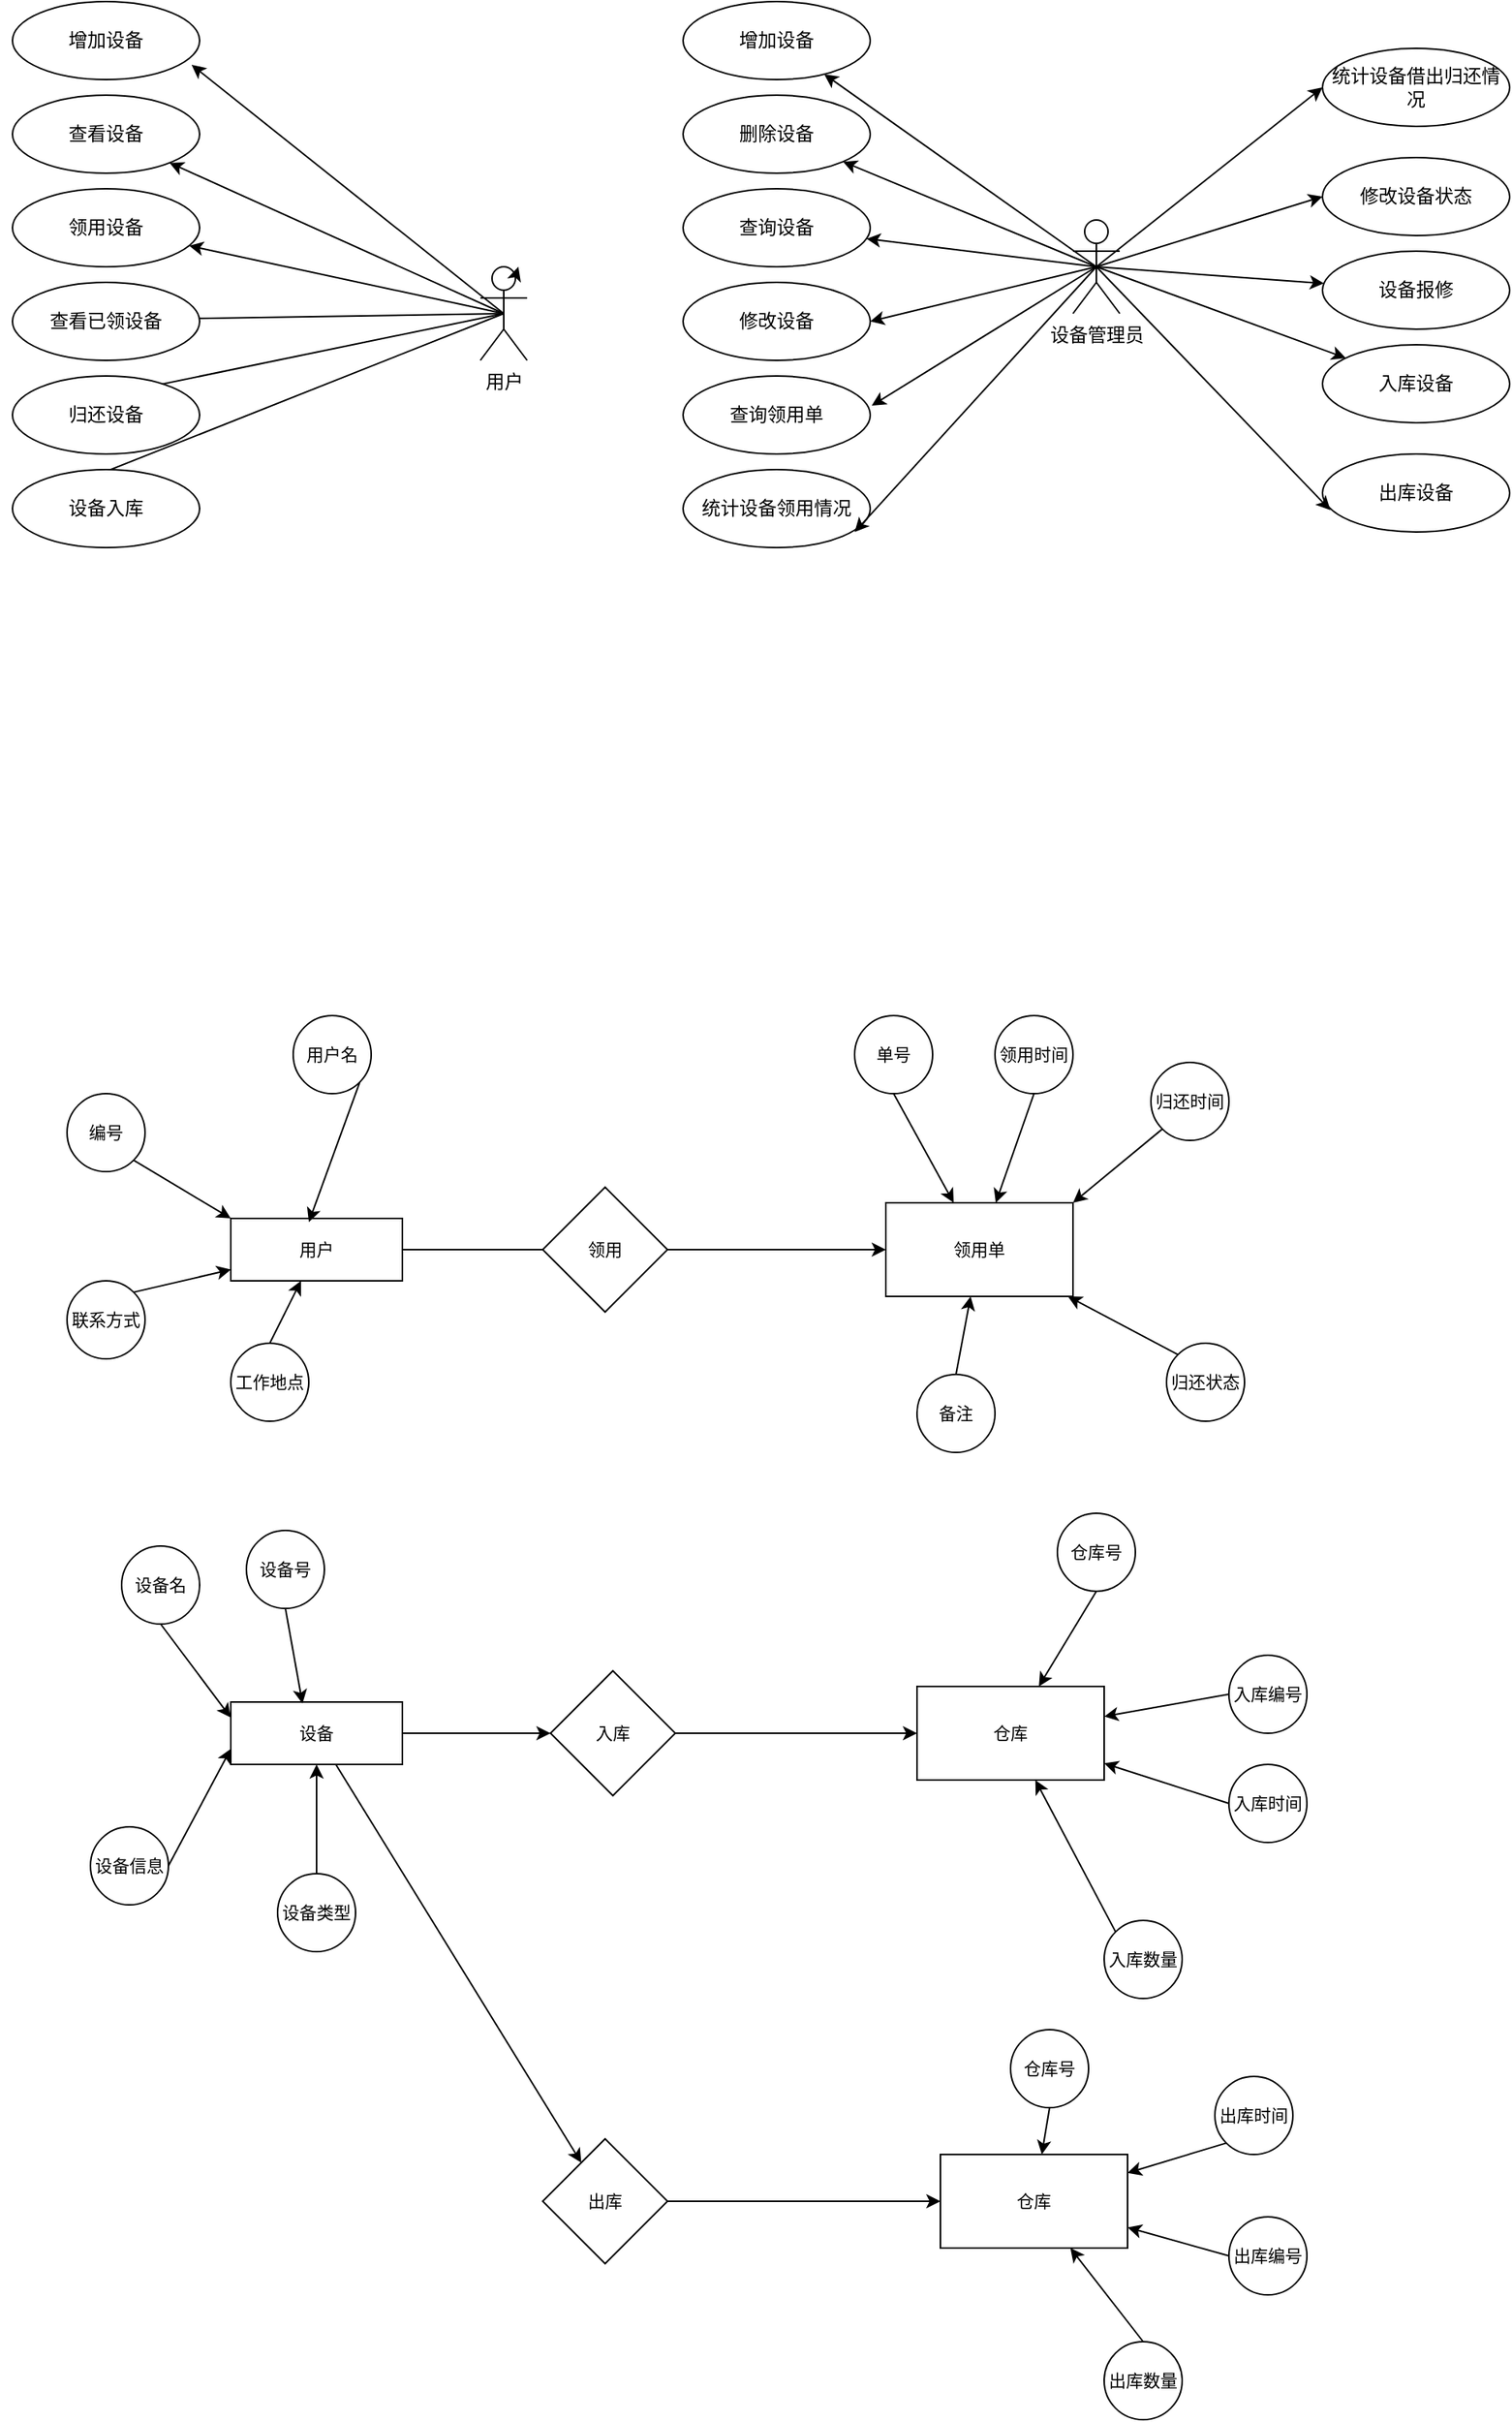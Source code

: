 <mxfile version="22.1.5" type="github">
  <diagram name="第 1 页" id="geruV1bZQygGnpr4ks1A">
    <mxGraphModel dx="1386" dy="793" grid="1" gridSize="10" guides="1" tooltips="1" connect="1" arrows="1" fold="1" page="1" pageScale="1" pageWidth="827" pageHeight="1169" math="0" shadow="0">
      <root>
        <mxCell id="0" />
        <mxCell id="1" parent="0" />
        <mxCell id="Jr12CfgenFt3vquBwJLs-17" value="增加设备" style="ellipse;whiteSpace=wrap;html=1;" vertex="1" parent="1">
          <mxGeometry x="420" y="150" width="120" height="50" as="geometry" />
        </mxCell>
        <mxCell id="Jr12CfgenFt3vquBwJLs-77" style="edgeStyle=none;shape=connector;rounded=0;orthogonalLoop=1;jettySize=auto;html=1;exitX=0.5;exitY=0.5;exitDx=0;exitDy=0;exitPerimeter=0;labelBackgroundColor=default;strokeColor=default;align=center;verticalAlign=middle;fontFamily=Helvetica;fontSize=11;fontColor=default;endArrow=classic;" edge="1" parent="1" source="Jr12CfgenFt3vquBwJLs-14" target="Jr12CfgenFt3vquBwJLs-30">
          <mxGeometry relative="1" as="geometry" />
        </mxCell>
        <mxCell id="Jr12CfgenFt3vquBwJLs-78" style="edgeStyle=none;shape=connector;rounded=0;orthogonalLoop=1;jettySize=auto;html=1;exitX=0.5;exitY=0.5;exitDx=0;exitDy=0;exitPerimeter=0;labelBackgroundColor=default;strokeColor=default;align=center;verticalAlign=middle;fontFamily=Helvetica;fontSize=11;fontColor=default;endArrow=classic;" edge="1" parent="1" source="Jr12CfgenFt3vquBwJLs-14" target="Jr12CfgenFt3vquBwJLs-31">
          <mxGeometry relative="1" as="geometry" />
        </mxCell>
        <mxCell id="Jr12CfgenFt3vquBwJLs-79" style="edgeStyle=none;shape=connector;rounded=0;orthogonalLoop=1;jettySize=auto;html=1;exitX=0.5;exitY=0.5;exitDx=0;exitDy=0;exitPerimeter=0;entryX=0;entryY=0.5;entryDx=0;entryDy=0;labelBackgroundColor=default;strokeColor=default;align=center;verticalAlign=middle;fontFamily=Helvetica;fontSize=11;fontColor=default;endArrow=classic;" edge="1" parent="1" source="Jr12CfgenFt3vquBwJLs-14" target="Jr12CfgenFt3vquBwJLs-32">
          <mxGeometry relative="1" as="geometry" />
        </mxCell>
        <mxCell id="Jr12CfgenFt3vquBwJLs-80" style="edgeStyle=none;shape=connector;rounded=0;orthogonalLoop=1;jettySize=auto;html=1;exitX=0.5;exitY=0.5;exitDx=0;exitDy=0;exitPerimeter=0;entryX=0;entryY=0.5;entryDx=0;entryDy=0;labelBackgroundColor=default;strokeColor=default;align=center;verticalAlign=middle;fontFamily=Helvetica;fontSize=11;fontColor=default;endArrow=classic;" edge="1" parent="1" source="Jr12CfgenFt3vquBwJLs-14" target="Jr12CfgenFt3vquBwJLs-33">
          <mxGeometry relative="1" as="geometry" />
        </mxCell>
        <mxCell id="Jr12CfgenFt3vquBwJLs-82" style="edgeStyle=none;shape=connector;rounded=0;orthogonalLoop=1;jettySize=auto;html=1;exitX=0.5;exitY=0.5;exitDx=0;exitDy=0;exitPerimeter=0;entryX=0;entryY=0.5;entryDx=0;entryDy=0;labelBackgroundColor=default;strokeColor=default;align=center;verticalAlign=middle;fontFamily=Helvetica;fontSize=11;fontColor=default;endArrow=classic;" edge="1" parent="1" source="Jr12CfgenFt3vquBwJLs-14" target="Jr12CfgenFt3vquBwJLs-34">
          <mxGeometry relative="1" as="geometry" />
        </mxCell>
        <mxCell id="Jr12CfgenFt3vquBwJLs-14" value="用户&lt;br&gt;" style="shape=umlActor;verticalLabelPosition=bottom;verticalAlign=top;html=1;outlineConnect=0;" vertex="1" parent="1">
          <mxGeometry x="720" y="320" width="30" height="60" as="geometry" />
        </mxCell>
        <mxCell id="Jr12CfgenFt3vquBwJLs-30" value="查看设备" style="ellipse;whiteSpace=wrap;html=1;" vertex="1" parent="1">
          <mxGeometry x="420" y="210" width="120" height="50" as="geometry" />
        </mxCell>
        <mxCell id="Jr12CfgenFt3vquBwJLs-31" value="领用设备" style="ellipse;whiteSpace=wrap;html=1;" vertex="1" parent="1">
          <mxGeometry x="420" y="270" width="120" height="50" as="geometry" />
        </mxCell>
        <mxCell id="Jr12CfgenFt3vquBwJLs-32" value="查看已领设备" style="ellipse;whiteSpace=wrap;html=1;" vertex="1" parent="1">
          <mxGeometry x="420" y="330" width="120" height="50" as="geometry" />
        </mxCell>
        <mxCell id="Jr12CfgenFt3vquBwJLs-33" value="归还设备" style="ellipse;whiteSpace=wrap;html=1;" vertex="1" parent="1">
          <mxGeometry x="420" y="390" width="120" height="50" as="geometry" />
        </mxCell>
        <mxCell id="Jr12CfgenFt3vquBwJLs-34" value="设备入库" style="ellipse;whiteSpace=wrap;html=1;" vertex="1" parent="1">
          <mxGeometry x="420" y="450" width="120" height="50" as="geometry" />
        </mxCell>
        <mxCell id="Jr12CfgenFt3vquBwJLs-57" style="edgeStyle=orthogonalEdgeStyle;rounded=0;orthogonalLoop=1;jettySize=auto;html=1;exitX=0.5;exitY=0.5;exitDx=0;exitDy=0;exitPerimeter=0;entryX=1;entryY=0.5;entryDx=0;entryDy=0;strokeColor=none;" edge="1" parent="1" source="Jr12CfgenFt3vquBwJLs-43" target="Jr12CfgenFt3vquBwJLs-44">
          <mxGeometry relative="1" as="geometry" />
        </mxCell>
        <mxCell id="Jr12CfgenFt3vquBwJLs-62" style="rounded=0;orthogonalLoop=1;jettySize=auto;html=1;exitX=0.5;exitY=0.5;exitDx=0;exitDy=0;exitPerimeter=0;entryX=1;entryY=0.5;entryDx=0;entryDy=0;" edge="1" parent="1" source="Jr12CfgenFt3vquBwJLs-43" target="Jr12CfgenFt3vquBwJLs-47">
          <mxGeometry relative="1" as="geometry" />
        </mxCell>
        <mxCell id="Jr12CfgenFt3vquBwJLs-65" style="rounded=0;orthogonalLoop=1;jettySize=auto;html=1;exitX=0.5;exitY=0.5;exitDx=0;exitDy=0;exitPerimeter=0;entryX=0;entryY=0.5;entryDx=0;entryDy=0;" edge="1" parent="1" source="Jr12CfgenFt3vquBwJLs-43" target="Jr12CfgenFt3vquBwJLs-50">
          <mxGeometry relative="1" as="geometry" />
        </mxCell>
        <mxCell id="Jr12CfgenFt3vquBwJLs-66" style="rounded=0;orthogonalLoop=1;jettySize=auto;html=1;exitX=0.5;exitY=0.5;exitDx=0;exitDy=0;exitPerimeter=0;entryX=0;entryY=0.5;entryDx=0;entryDy=0;" edge="1" parent="1" source="Jr12CfgenFt3vquBwJLs-43" target="Jr12CfgenFt3vquBwJLs-51">
          <mxGeometry relative="1" as="geometry" />
        </mxCell>
        <mxCell id="Jr12CfgenFt3vquBwJLs-67" style="rounded=0;orthogonalLoop=1;jettySize=auto;html=1;exitX=0.5;exitY=0.5;exitDx=0;exitDy=0;exitPerimeter=0;" edge="1" parent="1" source="Jr12CfgenFt3vquBwJLs-43" target="Jr12CfgenFt3vquBwJLs-52">
          <mxGeometry relative="1" as="geometry" />
        </mxCell>
        <mxCell id="Jr12CfgenFt3vquBwJLs-68" style="rounded=0;orthogonalLoop=1;jettySize=auto;html=1;exitX=0.5;exitY=0.5;exitDx=0;exitDy=0;exitPerimeter=0;" edge="1" parent="1" source="Jr12CfgenFt3vquBwJLs-43" target="Jr12CfgenFt3vquBwJLs-53">
          <mxGeometry relative="1" as="geometry" />
        </mxCell>
        <mxCell id="Jr12CfgenFt3vquBwJLs-70" style="rounded=0;orthogonalLoop=1;jettySize=auto;html=1;exitX=0.5;exitY=0.5;exitDx=0;exitDy=0;exitPerimeter=0;" edge="1" parent="1" source="Jr12CfgenFt3vquBwJLs-43" target="Jr12CfgenFt3vquBwJLs-44">
          <mxGeometry relative="1" as="geometry" />
        </mxCell>
        <mxCell id="Jr12CfgenFt3vquBwJLs-71" style="rounded=0;orthogonalLoop=1;jettySize=auto;html=1;exitX=0.5;exitY=0.5;exitDx=0;exitDy=0;exitPerimeter=0;" edge="1" parent="1" source="Jr12CfgenFt3vquBwJLs-43" target="Jr12CfgenFt3vquBwJLs-45">
          <mxGeometry relative="1" as="geometry" />
        </mxCell>
        <mxCell id="Jr12CfgenFt3vquBwJLs-72" style="rounded=0;orthogonalLoop=1;jettySize=auto;html=1;exitX=0.5;exitY=0.5;exitDx=0;exitDy=0;exitPerimeter=0;" edge="1" parent="1" source="Jr12CfgenFt3vquBwJLs-43" target="Jr12CfgenFt3vquBwJLs-46">
          <mxGeometry relative="1" as="geometry" />
        </mxCell>
        <mxCell id="Jr12CfgenFt3vquBwJLs-43" value="设备管理员&lt;br&gt;" style="shape=umlActor;verticalLabelPosition=bottom;verticalAlign=top;html=1;outlineConnect=0;" vertex="1" parent="1">
          <mxGeometry x="1100" y="290" width="30" height="60" as="geometry" />
        </mxCell>
        <mxCell id="Jr12CfgenFt3vquBwJLs-44" value="增加设备" style="ellipse;whiteSpace=wrap;html=1;" vertex="1" parent="1">
          <mxGeometry x="850" y="150" width="120" height="50" as="geometry" />
        </mxCell>
        <mxCell id="Jr12CfgenFt3vquBwJLs-45" value="删除设备" style="ellipse;whiteSpace=wrap;html=1;" vertex="1" parent="1">
          <mxGeometry x="850" y="210" width="120" height="50" as="geometry" />
        </mxCell>
        <mxCell id="Jr12CfgenFt3vquBwJLs-46" value="查询设备" style="ellipse;whiteSpace=wrap;html=1;" vertex="1" parent="1">
          <mxGeometry x="850" y="270" width="120" height="50" as="geometry" />
        </mxCell>
        <mxCell id="Jr12CfgenFt3vquBwJLs-47" value="修改设备" style="ellipse;whiteSpace=wrap;html=1;" vertex="1" parent="1">
          <mxGeometry x="850" y="330" width="120" height="50" as="geometry" />
        </mxCell>
        <mxCell id="Jr12CfgenFt3vquBwJLs-48" value="查询领用单" style="ellipse;whiteSpace=wrap;html=1;" vertex="1" parent="1">
          <mxGeometry x="850" y="390" width="120" height="50" as="geometry" />
        </mxCell>
        <mxCell id="Jr12CfgenFt3vquBwJLs-49" value="统计设备领用情况" style="ellipse;whiteSpace=wrap;html=1;" vertex="1" parent="1">
          <mxGeometry x="850" y="450" width="120" height="50" as="geometry" />
        </mxCell>
        <mxCell id="Jr12CfgenFt3vquBwJLs-50" value="统计设备借出归还情况" style="ellipse;whiteSpace=wrap;html=1;" vertex="1" parent="1">
          <mxGeometry x="1260" y="180" width="120" height="50" as="geometry" />
        </mxCell>
        <mxCell id="Jr12CfgenFt3vquBwJLs-51" value="修改设备状态" style="ellipse;whiteSpace=wrap;html=1;" vertex="1" parent="1">
          <mxGeometry x="1260" y="250" width="120" height="50" as="geometry" />
        </mxCell>
        <mxCell id="Jr12CfgenFt3vquBwJLs-52" value="设备报修" style="ellipse;whiteSpace=wrap;html=1;" vertex="1" parent="1">
          <mxGeometry x="1260" y="310" width="120" height="50" as="geometry" />
        </mxCell>
        <mxCell id="Jr12CfgenFt3vquBwJLs-53" value="入库设备" style="ellipse;whiteSpace=wrap;html=1;" vertex="1" parent="1">
          <mxGeometry x="1260" y="370" width="120" height="50" as="geometry" />
        </mxCell>
        <mxCell id="Jr12CfgenFt3vquBwJLs-54" value="出库设备" style="ellipse;whiteSpace=wrap;html=1;" vertex="1" parent="1">
          <mxGeometry x="1260" y="440" width="120" height="50" as="geometry" />
        </mxCell>
        <mxCell id="Jr12CfgenFt3vquBwJLs-63" style="rounded=0;orthogonalLoop=1;jettySize=auto;html=1;exitX=0.5;exitY=0.5;exitDx=0;exitDy=0;exitPerimeter=0;entryX=1.008;entryY=0.38;entryDx=0;entryDy=0;entryPerimeter=0;" edge="1" parent="1" source="Jr12CfgenFt3vquBwJLs-43" target="Jr12CfgenFt3vquBwJLs-48">
          <mxGeometry relative="1" as="geometry" />
        </mxCell>
        <mxCell id="Jr12CfgenFt3vquBwJLs-64" style="rounded=0;orthogonalLoop=1;jettySize=auto;html=1;exitX=0.5;exitY=0.5;exitDx=0;exitDy=0;exitPerimeter=0;entryX=0.917;entryY=0.8;entryDx=0;entryDy=0;entryPerimeter=0;" edge="1" parent="1" source="Jr12CfgenFt3vquBwJLs-43" target="Jr12CfgenFt3vquBwJLs-49">
          <mxGeometry relative="1" as="geometry" />
        </mxCell>
        <mxCell id="Jr12CfgenFt3vquBwJLs-69" style="rounded=0;orthogonalLoop=1;jettySize=auto;html=1;exitX=0.5;exitY=0.5;exitDx=0;exitDy=0;exitPerimeter=0;entryX=0.042;entryY=0.72;entryDx=0;entryDy=0;entryPerimeter=0;" edge="1" parent="1" source="Jr12CfgenFt3vquBwJLs-43" target="Jr12CfgenFt3vquBwJLs-54">
          <mxGeometry relative="1" as="geometry" />
        </mxCell>
        <mxCell id="Jr12CfgenFt3vquBwJLs-84" style="edgeStyle=none;shape=connector;rounded=0;orthogonalLoop=1;jettySize=auto;html=1;exitX=0.5;exitY=0.5;exitDx=0;exitDy=0;exitPerimeter=0;entryX=0.957;entryY=0.811;entryDx=0;entryDy=0;entryPerimeter=0;labelBackgroundColor=default;strokeColor=default;align=center;verticalAlign=middle;fontFamily=Helvetica;fontSize=11;fontColor=default;endArrow=classic;" edge="1" parent="1" source="Jr12CfgenFt3vquBwJLs-14" target="Jr12CfgenFt3vquBwJLs-17">
          <mxGeometry relative="1" as="geometry" />
        </mxCell>
        <mxCell id="Jr12CfgenFt3vquBwJLs-85" style="edgeStyle=none;shape=connector;rounded=0;orthogonalLoop=1;jettySize=auto;html=1;exitX=0.75;exitY=0.1;exitDx=0;exitDy=0;exitPerimeter=0;labelBackgroundColor=default;strokeColor=default;align=center;verticalAlign=middle;fontFamily=Helvetica;fontSize=11;fontColor=default;endArrow=classic;" edge="1" parent="1" source="Jr12CfgenFt3vquBwJLs-14" target="Jr12CfgenFt3vquBwJLs-14">
          <mxGeometry relative="1" as="geometry" />
        </mxCell>
        <mxCell id="Jr12CfgenFt3vquBwJLs-98" style="edgeStyle=none;shape=connector;rounded=0;orthogonalLoop=1;jettySize=auto;html=1;labelBackgroundColor=default;strokeColor=default;align=center;verticalAlign=middle;fontFamily=Helvetica;fontSize=11;fontColor=default;endArrow=classic;" edge="1" parent="1" source="Jr12CfgenFt3vquBwJLs-87">
          <mxGeometry relative="1" as="geometry">
            <mxPoint x="790" y="950" as="targetPoint" />
          </mxGeometry>
        </mxCell>
        <mxCell id="Jr12CfgenFt3vquBwJLs-87" value="用户" style="rounded=0;whiteSpace=wrap;html=1;fontFamily=Helvetica;fontSize=11;fontColor=default;" vertex="1" parent="1">
          <mxGeometry x="560" y="930" width="110" height="40" as="geometry" />
        </mxCell>
        <mxCell id="Jr12CfgenFt3vquBwJLs-89" style="edgeStyle=none;shape=connector;rounded=0;orthogonalLoop=1;jettySize=auto;html=1;exitX=1;exitY=1;exitDx=0;exitDy=0;entryX=0;entryY=0;entryDx=0;entryDy=0;labelBackgroundColor=default;strokeColor=default;align=center;verticalAlign=middle;fontFamily=Helvetica;fontSize=11;fontColor=default;endArrow=classic;" edge="1" parent="1" source="Jr12CfgenFt3vquBwJLs-88" target="Jr12CfgenFt3vquBwJLs-87">
          <mxGeometry relative="1" as="geometry" />
        </mxCell>
        <mxCell id="Jr12CfgenFt3vquBwJLs-88" value="编号" style="ellipse;whiteSpace=wrap;html=1;aspect=fixed;fontFamily=Helvetica;fontSize=11;fontColor=default;" vertex="1" parent="1">
          <mxGeometry x="455" y="850" width="50" height="50" as="geometry" />
        </mxCell>
        <mxCell id="Jr12CfgenFt3vquBwJLs-91" value="用户名" style="ellipse;whiteSpace=wrap;html=1;aspect=fixed;fontFamily=Helvetica;fontSize=11;fontColor=default;" vertex="1" parent="1">
          <mxGeometry x="600" y="800" width="50" height="50" as="geometry" />
        </mxCell>
        <mxCell id="Jr12CfgenFt3vquBwJLs-92" style="edgeStyle=none;shape=connector;rounded=0;orthogonalLoop=1;jettySize=auto;html=1;exitX=1;exitY=1;exitDx=0;exitDy=0;entryX=0.455;entryY=0.058;entryDx=0;entryDy=0;labelBackgroundColor=default;strokeColor=default;align=center;verticalAlign=middle;fontFamily=Helvetica;fontSize=11;fontColor=default;endArrow=classic;entryPerimeter=0;" edge="1" source="Jr12CfgenFt3vquBwJLs-91" parent="1" target="Jr12CfgenFt3vquBwJLs-87">
          <mxGeometry relative="1" as="geometry">
            <mxPoint x="685" y="870" as="targetPoint" />
          </mxGeometry>
        </mxCell>
        <mxCell id="Jr12CfgenFt3vquBwJLs-95" style="edgeStyle=none;shape=connector;rounded=0;orthogonalLoop=1;jettySize=auto;html=1;exitX=1;exitY=0;exitDx=0;exitDy=0;labelBackgroundColor=default;strokeColor=default;align=center;verticalAlign=middle;fontFamily=Helvetica;fontSize=11;fontColor=default;endArrow=classic;" edge="1" parent="1" source="Jr12CfgenFt3vquBwJLs-94" target="Jr12CfgenFt3vquBwJLs-87">
          <mxGeometry relative="1" as="geometry" />
        </mxCell>
        <mxCell id="Jr12CfgenFt3vquBwJLs-94" value="联系方式" style="ellipse;whiteSpace=wrap;html=1;aspect=fixed;fontFamily=Helvetica;fontSize=11;fontColor=default;" vertex="1" parent="1">
          <mxGeometry x="455" y="970" width="50" height="50" as="geometry" />
        </mxCell>
        <mxCell id="Jr12CfgenFt3vquBwJLs-97" style="edgeStyle=none;shape=connector;rounded=0;orthogonalLoop=1;jettySize=auto;html=1;exitX=0.5;exitY=0;exitDx=0;exitDy=0;labelBackgroundColor=default;strokeColor=default;align=center;verticalAlign=middle;fontFamily=Helvetica;fontSize=11;fontColor=default;endArrow=classic;" edge="1" parent="1" source="Jr12CfgenFt3vquBwJLs-96" target="Jr12CfgenFt3vquBwJLs-87">
          <mxGeometry relative="1" as="geometry" />
        </mxCell>
        <mxCell id="Jr12CfgenFt3vquBwJLs-96" value="工作地点" style="ellipse;whiteSpace=wrap;html=1;aspect=fixed;fontFamily=Helvetica;fontSize=11;fontColor=default;" vertex="1" parent="1">
          <mxGeometry x="560" y="1010" width="50" height="50" as="geometry" />
        </mxCell>
        <mxCell id="Jr12CfgenFt3vquBwJLs-103" value="" style="edgeStyle=none;shape=connector;rounded=0;orthogonalLoop=1;jettySize=auto;html=1;labelBackgroundColor=default;strokeColor=default;align=center;verticalAlign=middle;fontFamily=Helvetica;fontSize=11;fontColor=default;endArrow=classic;" edge="1" parent="1" source="Jr12CfgenFt3vquBwJLs-99" target="Jr12CfgenFt3vquBwJLs-102">
          <mxGeometry relative="1" as="geometry" />
        </mxCell>
        <mxCell id="Jr12CfgenFt3vquBwJLs-99" value="领用" style="rhombus;whiteSpace=wrap;html=1;fontFamily=Helvetica;fontSize=11;fontColor=default;" vertex="1" parent="1">
          <mxGeometry x="760" y="910" width="80" height="80" as="geometry" />
        </mxCell>
        <mxCell id="Jr12CfgenFt3vquBwJLs-102" value="领用单" style="whiteSpace=wrap;html=1;fontSize=11;" vertex="1" parent="1">
          <mxGeometry x="980" y="920" width="120" height="60" as="geometry" />
        </mxCell>
        <mxCell id="Jr12CfgenFt3vquBwJLs-106" style="edgeStyle=none;shape=connector;rounded=0;orthogonalLoop=1;jettySize=auto;html=1;exitX=0.5;exitY=1;exitDx=0;exitDy=0;labelBackgroundColor=default;strokeColor=default;align=center;verticalAlign=middle;fontFamily=Helvetica;fontSize=11;fontColor=default;endArrow=classic;" edge="1" parent="1" source="Jr12CfgenFt3vquBwJLs-105" target="Jr12CfgenFt3vquBwJLs-102">
          <mxGeometry relative="1" as="geometry" />
        </mxCell>
        <mxCell id="Jr12CfgenFt3vquBwJLs-105" value="单号" style="ellipse;whiteSpace=wrap;html=1;aspect=fixed;fontFamily=Helvetica;fontSize=11;fontColor=default;" vertex="1" parent="1">
          <mxGeometry x="960" y="800" width="50" height="50" as="geometry" />
        </mxCell>
        <mxCell id="Jr12CfgenFt3vquBwJLs-108" style="edgeStyle=none;shape=connector;rounded=0;orthogonalLoop=1;jettySize=auto;html=1;exitX=0.5;exitY=1;exitDx=0;exitDy=0;labelBackgroundColor=default;strokeColor=default;align=center;verticalAlign=middle;fontFamily=Helvetica;fontSize=11;fontColor=default;endArrow=classic;" edge="1" parent="1" source="Jr12CfgenFt3vquBwJLs-107" target="Jr12CfgenFt3vquBwJLs-102">
          <mxGeometry relative="1" as="geometry" />
        </mxCell>
        <mxCell id="Jr12CfgenFt3vquBwJLs-107" value="领用时间" style="ellipse;whiteSpace=wrap;html=1;aspect=fixed;fontFamily=Helvetica;fontSize=11;fontColor=default;" vertex="1" parent="1">
          <mxGeometry x="1050" y="800" width="50" height="50" as="geometry" />
        </mxCell>
        <mxCell id="Jr12CfgenFt3vquBwJLs-110" style="edgeStyle=none;shape=connector;rounded=0;orthogonalLoop=1;jettySize=auto;html=1;exitX=0;exitY=1;exitDx=0;exitDy=0;entryX=1;entryY=0;entryDx=0;entryDy=0;labelBackgroundColor=default;strokeColor=default;align=center;verticalAlign=middle;fontFamily=Helvetica;fontSize=11;fontColor=default;endArrow=classic;" edge="1" parent="1" source="Jr12CfgenFt3vquBwJLs-109" target="Jr12CfgenFt3vquBwJLs-102">
          <mxGeometry relative="1" as="geometry" />
        </mxCell>
        <mxCell id="Jr12CfgenFt3vquBwJLs-109" value="归还时间" style="ellipse;whiteSpace=wrap;html=1;aspect=fixed;fontFamily=Helvetica;fontSize=11;fontColor=default;" vertex="1" parent="1">
          <mxGeometry x="1150" y="830" width="50" height="50" as="geometry" />
        </mxCell>
        <mxCell id="Jr12CfgenFt3vquBwJLs-112" style="edgeStyle=none;shape=connector;rounded=0;orthogonalLoop=1;jettySize=auto;html=1;exitX=0;exitY=0;exitDx=0;exitDy=0;labelBackgroundColor=default;strokeColor=default;align=center;verticalAlign=middle;fontFamily=Helvetica;fontSize=11;fontColor=default;endArrow=classic;" edge="1" parent="1" source="Jr12CfgenFt3vquBwJLs-111" target="Jr12CfgenFt3vquBwJLs-102">
          <mxGeometry relative="1" as="geometry" />
        </mxCell>
        <mxCell id="Jr12CfgenFt3vquBwJLs-111" value="归还状态" style="ellipse;whiteSpace=wrap;html=1;aspect=fixed;fontFamily=Helvetica;fontSize=11;fontColor=default;" vertex="1" parent="1">
          <mxGeometry x="1160" y="1010" width="50" height="50" as="geometry" />
        </mxCell>
        <mxCell id="Jr12CfgenFt3vquBwJLs-114" style="edgeStyle=none;shape=connector;rounded=0;orthogonalLoop=1;jettySize=auto;html=1;exitX=0.5;exitY=0;exitDx=0;exitDy=0;labelBackgroundColor=default;strokeColor=default;align=center;verticalAlign=middle;fontFamily=Helvetica;fontSize=11;fontColor=default;endArrow=classic;" edge="1" parent="1" source="Jr12CfgenFt3vquBwJLs-113" target="Jr12CfgenFt3vquBwJLs-102">
          <mxGeometry relative="1" as="geometry" />
        </mxCell>
        <mxCell id="Jr12CfgenFt3vquBwJLs-113" value="备注" style="ellipse;whiteSpace=wrap;html=1;aspect=fixed;fontFamily=Helvetica;fontSize=11;fontColor=default;" vertex="1" parent="1">
          <mxGeometry x="1000" y="1030" width="50" height="50" as="geometry" />
        </mxCell>
        <mxCell id="Jr12CfgenFt3vquBwJLs-125" value="" style="edgeStyle=none;shape=connector;rounded=0;orthogonalLoop=1;jettySize=auto;html=1;labelBackgroundColor=default;strokeColor=default;align=center;verticalAlign=middle;fontFamily=Helvetica;fontSize=11;fontColor=default;endArrow=classic;" edge="1" parent="1" source="Jr12CfgenFt3vquBwJLs-115" target="Jr12CfgenFt3vquBwJLs-124">
          <mxGeometry relative="1" as="geometry" />
        </mxCell>
        <mxCell id="Jr12CfgenFt3vquBwJLs-139" style="edgeStyle=none;shape=connector;rounded=0;orthogonalLoop=1;jettySize=auto;html=1;labelBackgroundColor=default;strokeColor=default;align=center;verticalAlign=middle;fontFamily=Helvetica;fontSize=11;fontColor=default;endArrow=classic;" edge="1" parent="1" source="Jr12CfgenFt3vquBwJLs-115" target="Jr12CfgenFt3vquBwJLs-140">
          <mxGeometry relative="1" as="geometry">
            <mxPoint x="750" y="1540" as="targetPoint" />
          </mxGeometry>
        </mxCell>
        <mxCell id="Jr12CfgenFt3vquBwJLs-115" value="设备" style="rounded=0;whiteSpace=wrap;html=1;fontFamily=Helvetica;fontSize=11;fontColor=default;" vertex="1" parent="1">
          <mxGeometry x="560" y="1240" width="110" height="40" as="geometry" />
        </mxCell>
        <mxCell id="Jr12CfgenFt3vquBwJLs-116" value="设备号" style="ellipse;whiteSpace=wrap;html=1;aspect=fixed;fontFamily=Helvetica;fontSize=11;fontColor=default;" vertex="1" parent="1">
          <mxGeometry x="570" y="1130" width="50" height="50" as="geometry" />
        </mxCell>
        <mxCell id="Jr12CfgenFt3vquBwJLs-117" style="edgeStyle=none;shape=connector;rounded=0;orthogonalLoop=1;jettySize=auto;html=1;exitX=0.5;exitY=1;exitDx=0;exitDy=0;entryX=0.418;entryY=0.025;entryDx=0;entryDy=0;entryPerimeter=0;labelBackgroundColor=default;strokeColor=default;align=center;verticalAlign=middle;fontFamily=Helvetica;fontSize=11;fontColor=default;endArrow=classic;" edge="1" parent="1" source="Jr12CfgenFt3vquBwJLs-116" target="Jr12CfgenFt3vquBwJLs-115">
          <mxGeometry relative="1" as="geometry" />
        </mxCell>
        <mxCell id="Jr12CfgenFt3vquBwJLs-118" style="edgeStyle=none;shape=connector;rounded=0;orthogonalLoop=1;jettySize=auto;html=1;exitX=0.5;exitY=1;exitDx=0;exitDy=0;labelBackgroundColor=default;strokeColor=default;align=center;verticalAlign=middle;fontFamily=Helvetica;fontSize=11;fontColor=default;endArrow=classic;entryX=0;entryY=0.25;entryDx=0;entryDy=0;" edge="1" source="Jr12CfgenFt3vquBwJLs-119" parent="1" target="Jr12CfgenFt3vquBwJLs-115">
          <mxGeometry relative="1" as="geometry">
            <mxPoint x="526" y="1251" as="targetPoint" />
          </mxGeometry>
        </mxCell>
        <mxCell id="Jr12CfgenFt3vquBwJLs-119" value="设备名" style="ellipse;whiteSpace=wrap;html=1;aspect=fixed;fontFamily=Helvetica;fontSize=11;fontColor=default;" vertex="1" parent="1">
          <mxGeometry x="490" y="1140" width="50" height="50" as="geometry" />
        </mxCell>
        <mxCell id="Jr12CfgenFt3vquBwJLs-121" style="edgeStyle=none;shape=connector;rounded=0;orthogonalLoop=1;jettySize=auto;html=1;exitX=1;exitY=0.5;exitDx=0;exitDy=0;entryX=0;entryY=0.75;entryDx=0;entryDy=0;labelBackgroundColor=default;strokeColor=default;align=center;verticalAlign=middle;fontFamily=Helvetica;fontSize=11;fontColor=default;endArrow=classic;" edge="1" parent="1" source="Jr12CfgenFt3vquBwJLs-120" target="Jr12CfgenFt3vquBwJLs-115">
          <mxGeometry relative="1" as="geometry" />
        </mxCell>
        <mxCell id="Jr12CfgenFt3vquBwJLs-120" value="设备信息" style="ellipse;whiteSpace=wrap;html=1;aspect=fixed;fontFamily=Helvetica;fontSize=11;fontColor=default;" vertex="1" parent="1">
          <mxGeometry x="470" y="1320" width="50" height="50" as="geometry" />
        </mxCell>
        <mxCell id="Jr12CfgenFt3vquBwJLs-123" style="edgeStyle=none;shape=connector;rounded=0;orthogonalLoop=1;jettySize=auto;html=1;exitX=0.5;exitY=0;exitDx=0;exitDy=0;labelBackgroundColor=default;strokeColor=default;align=center;verticalAlign=middle;fontFamily=Helvetica;fontSize=11;fontColor=default;endArrow=classic;" edge="1" parent="1" source="Jr12CfgenFt3vquBwJLs-122" target="Jr12CfgenFt3vquBwJLs-115">
          <mxGeometry relative="1" as="geometry" />
        </mxCell>
        <mxCell id="Jr12CfgenFt3vquBwJLs-122" value="设备类型" style="ellipse;whiteSpace=wrap;html=1;aspect=fixed;fontFamily=Helvetica;fontSize=11;fontColor=default;" vertex="1" parent="1">
          <mxGeometry x="590" y="1350" width="50" height="50" as="geometry" />
        </mxCell>
        <mxCell id="Jr12CfgenFt3vquBwJLs-127" value="" style="edgeStyle=none;shape=connector;rounded=0;orthogonalLoop=1;jettySize=auto;html=1;labelBackgroundColor=default;strokeColor=default;align=center;verticalAlign=middle;fontFamily=Helvetica;fontSize=11;fontColor=default;endArrow=classic;" edge="1" parent="1" source="Jr12CfgenFt3vquBwJLs-124" target="Jr12CfgenFt3vquBwJLs-126">
          <mxGeometry relative="1" as="geometry" />
        </mxCell>
        <mxCell id="Jr12CfgenFt3vquBwJLs-124" value="入库" style="rhombus;whiteSpace=wrap;html=1;fontSize=11;rounded=0;" vertex="1" parent="1">
          <mxGeometry x="765" y="1220" width="80" height="80" as="geometry" />
        </mxCell>
        <mxCell id="Jr12CfgenFt3vquBwJLs-126" value="仓库" style="whiteSpace=wrap;html=1;fontSize=11;rounded=0;" vertex="1" parent="1">
          <mxGeometry x="1000" y="1230" width="120" height="60" as="geometry" />
        </mxCell>
        <mxCell id="Jr12CfgenFt3vquBwJLs-130" style="edgeStyle=none;shape=connector;rounded=0;orthogonalLoop=1;jettySize=auto;html=1;exitX=0.5;exitY=1;exitDx=0;exitDy=0;labelBackgroundColor=default;strokeColor=default;align=center;verticalAlign=middle;fontFamily=Helvetica;fontSize=11;fontColor=default;endArrow=classic;" edge="1" parent="1" source="Jr12CfgenFt3vquBwJLs-129" target="Jr12CfgenFt3vquBwJLs-126">
          <mxGeometry relative="1" as="geometry" />
        </mxCell>
        <mxCell id="Jr12CfgenFt3vquBwJLs-129" value="仓库号" style="ellipse;whiteSpace=wrap;html=1;aspect=fixed;fontFamily=Helvetica;fontSize=11;fontColor=default;" vertex="1" parent="1">
          <mxGeometry x="1090" y="1119" width="50" height="50" as="geometry" />
        </mxCell>
        <mxCell id="Jr12CfgenFt3vquBwJLs-132" style="edgeStyle=none;shape=connector;rounded=0;orthogonalLoop=1;jettySize=auto;html=1;exitX=0;exitY=0.5;exitDx=0;exitDy=0;labelBackgroundColor=default;strokeColor=default;align=center;verticalAlign=middle;fontFamily=Helvetica;fontSize=11;fontColor=default;endArrow=classic;" edge="1" parent="1" source="Jr12CfgenFt3vquBwJLs-131" target="Jr12CfgenFt3vquBwJLs-126">
          <mxGeometry relative="1" as="geometry" />
        </mxCell>
        <mxCell id="Jr12CfgenFt3vquBwJLs-131" value="入库编号" style="ellipse;whiteSpace=wrap;html=1;aspect=fixed;fontFamily=Helvetica;fontSize=11;fontColor=default;" vertex="1" parent="1">
          <mxGeometry x="1200" y="1210" width="50" height="50" as="geometry" />
        </mxCell>
        <mxCell id="Jr12CfgenFt3vquBwJLs-136" style="edgeStyle=none;shape=connector;rounded=0;orthogonalLoop=1;jettySize=auto;html=1;exitX=0;exitY=0.5;exitDx=0;exitDy=0;labelBackgroundColor=default;strokeColor=default;align=center;verticalAlign=middle;fontFamily=Helvetica;fontSize=11;fontColor=default;endArrow=classic;" edge="1" parent="1" source="Jr12CfgenFt3vquBwJLs-135" target="Jr12CfgenFt3vquBwJLs-126">
          <mxGeometry relative="1" as="geometry" />
        </mxCell>
        <mxCell id="Jr12CfgenFt3vquBwJLs-135" value="入库时间" style="ellipse;whiteSpace=wrap;html=1;aspect=fixed;fontFamily=Helvetica;fontSize=11;fontColor=default;" vertex="1" parent="1">
          <mxGeometry x="1200" y="1280" width="50" height="50" as="geometry" />
        </mxCell>
        <mxCell id="Jr12CfgenFt3vquBwJLs-138" style="edgeStyle=none;shape=connector;rounded=0;orthogonalLoop=1;jettySize=auto;html=1;exitX=0;exitY=0;exitDx=0;exitDy=0;labelBackgroundColor=default;strokeColor=default;align=center;verticalAlign=middle;fontFamily=Helvetica;fontSize=11;fontColor=default;endArrow=classic;" edge="1" parent="1" source="Jr12CfgenFt3vquBwJLs-137" target="Jr12CfgenFt3vquBwJLs-126">
          <mxGeometry relative="1" as="geometry" />
        </mxCell>
        <mxCell id="Jr12CfgenFt3vquBwJLs-137" value="入库数量" style="ellipse;whiteSpace=wrap;html=1;aspect=fixed;fontFamily=Helvetica;fontSize=11;fontColor=default;" vertex="1" parent="1">
          <mxGeometry x="1120" y="1380" width="50" height="50" as="geometry" />
        </mxCell>
        <mxCell id="Jr12CfgenFt3vquBwJLs-143" value="" style="edgeStyle=none;shape=connector;rounded=0;orthogonalLoop=1;jettySize=auto;html=1;labelBackgroundColor=default;strokeColor=default;align=center;verticalAlign=middle;fontFamily=Helvetica;fontSize=11;fontColor=default;endArrow=classic;" edge="1" parent="1" source="Jr12CfgenFt3vquBwJLs-140" target="Jr12CfgenFt3vquBwJLs-142">
          <mxGeometry relative="1" as="geometry" />
        </mxCell>
        <mxCell id="Jr12CfgenFt3vquBwJLs-140" value="出库" style="rhombus;whiteSpace=wrap;html=1;fontFamily=Helvetica;fontSize=11;fontColor=default;" vertex="1" parent="1">
          <mxGeometry x="760" y="1520" width="80" height="80" as="geometry" />
        </mxCell>
        <mxCell id="Jr12CfgenFt3vquBwJLs-142" value="仓库" style="whiteSpace=wrap;html=1;fontSize=11;" vertex="1" parent="1">
          <mxGeometry x="1015" y="1530" width="120" height="60" as="geometry" />
        </mxCell>
        <mxCell id="Jr12CfgenFt3vquBwJLs-145" style="edgeStyle=none;shape=connector;rounded=0;orthogonalLoop=1;jettySize=auto;html=1;exitX=0.5;exitY=1;exitDx=0;exitDy=0;labelBackgroundColor=default;strokeColor=default;align=center;verticalAlign=middle;fontFamily=Helvetica;fontSize=11;fontColor=default;endArrow=classic;" edge="1" parent="1" source="Jr12CfgenFt3vquBwJLs-144" target="Jr12CfgenFt3vquBwJLs-142">
          <mxGeometry relative="1" as="geometry" />
        </mxCell>
        <mxCell id="Jr12CfgenFt3vquBwJLs-144" value="仓库号" style="ellipse;whiteSpace=wrap;html=1;aspect=fixed;fontFamily=Helvetica;fontSize=11;fontColor=default;" vertex="1" parent="1">
          <mxGeometry x="1060" y="1450" width="50" height="50" as="geometry" />
        </mxCell>
        <mxCell id="Jr12CfgenFt3vquBwJLs-147" style="edgeStyle=none;shape=connector;rounded=0;orthogonalLoop=1;jettySize=auto;html=1;exitX=0;exitY=1;exitDx=0;exitDy=0;labelBackgroundColor=default;strokeColor=default;align=center;verticalAlign=middle;fontFamily=Helvetica;fontSize=11;fontColor=default;endArrow=classic;" edge="1" parent="1" source="Jr12CfgenFt3vquBwJLs-146" target="Jr12CfgenFt3vquBwJLs-142">
          <mxGeometry relative="1" as="geometry" />
        </mxCell>
        <mxCell id="Jr12CfgenFt3vquBwJLs-146" value="出库时间" style="ellipse;whiteSpace=wrap;html=1;aspect=fixed;fontFamily=Helvetica;fontSize=11;fontColor=default;" vertex="1" parent="1">
          <mxGeometry x="1191" y="1480" width="50" height="50" as="geometry" />
        </mxCell>
        <mxCell id="Jr12CfgenFt3vquBwJLs-149" style="edgeStyle=none;shape=connector;rounded=0;orthogonalLoop=1;jettySize=auto;html=1;exitX=0;exitY=0.5;exitDx=0;exitDy=0;labelBackgroundColor=default;strokeColor=default;align=center;verticalAlign=middle;fontFamily=Helvetica;fontSize=11;fontColor=default;endArrow=classic;" edge="1" parent="1" source="Jr12CfgenFt3vquBwJLs-148" target="Jr12CfgenFt3vquBwJLs-142">
          <mxGeometry relative="1" as="geometry" />
        </mxCell>
        <mxCell id="Jr12CfgenFt3vquBwJLs-148" value="出库编号" style="ellipse;whiteSpace=wrap;html=1;aspect=fixed;fontFamily=Helvetica;fontSize=11;fontColor=default;" vertex="1" parent="1">
          <mxGeometry x="1200" y="1570" width="50" height="50" as="geometry" />
        </mxCell>
        <mxCell id="Jr12CfgenFt3vquBwJLs-151" style="edgeStyle=none;shape=connector;rounded=0;orthogonalLoop=1;jettySize=auto;html=1;exitX=0.5;exitY=0;exitDx=0;exitDy=0;labelBackgroundColor=default;strokeColor=default;align=center;verticalAlign=middle;fontFamily=Helvetica;fontSize=11;fontColor=default;endArrow=classic;" edge="1" parent="1" source="Jr12CfgenFt3vquBwJLs-150" target="Jr12CfgenFt3vquBwJLs-142">
          <mxGeometry relative="1" as="geometry" />
        </mxCell>
        <mxCell id="Jr12CfgenFt3vquBwJLs-150" value="出库数量" style="ellipse;whiteSpace=wrap;html=1;aspect=fixed;fontFamily=Helvetica;fontSize=11;fontColor=default;" vertex="1" parent="1">
          <mxGeometry x="1120" y="1650" width="50" height="50" as="geometry" />
        </mxCell>
      </root>
    </mxGraphModel>
  </diagram>
</mxfile>
